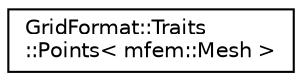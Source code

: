 digraph "Graphical Class Hierarchy"
{
 // LATEX_PDF_SIZE
  edge [fontname="Helvetica",fontsize="10",labelfontname="Helvetica",labelfontsize="10"];
  node [fontname="Helvetica",fontsize="10",shape=record];
  rankdir="LR";
  Node0 [label="GridFormat::Traits\l::Points\< mfem::Mesh \>",height=0.2,width=0.4,color="black", fillcolor="white", style="filled",URL="$structGridFormat_1_1Traits_1_1Points_3_01mfem_1_1Mesh_01_4.html",tooltip=" "];
}
